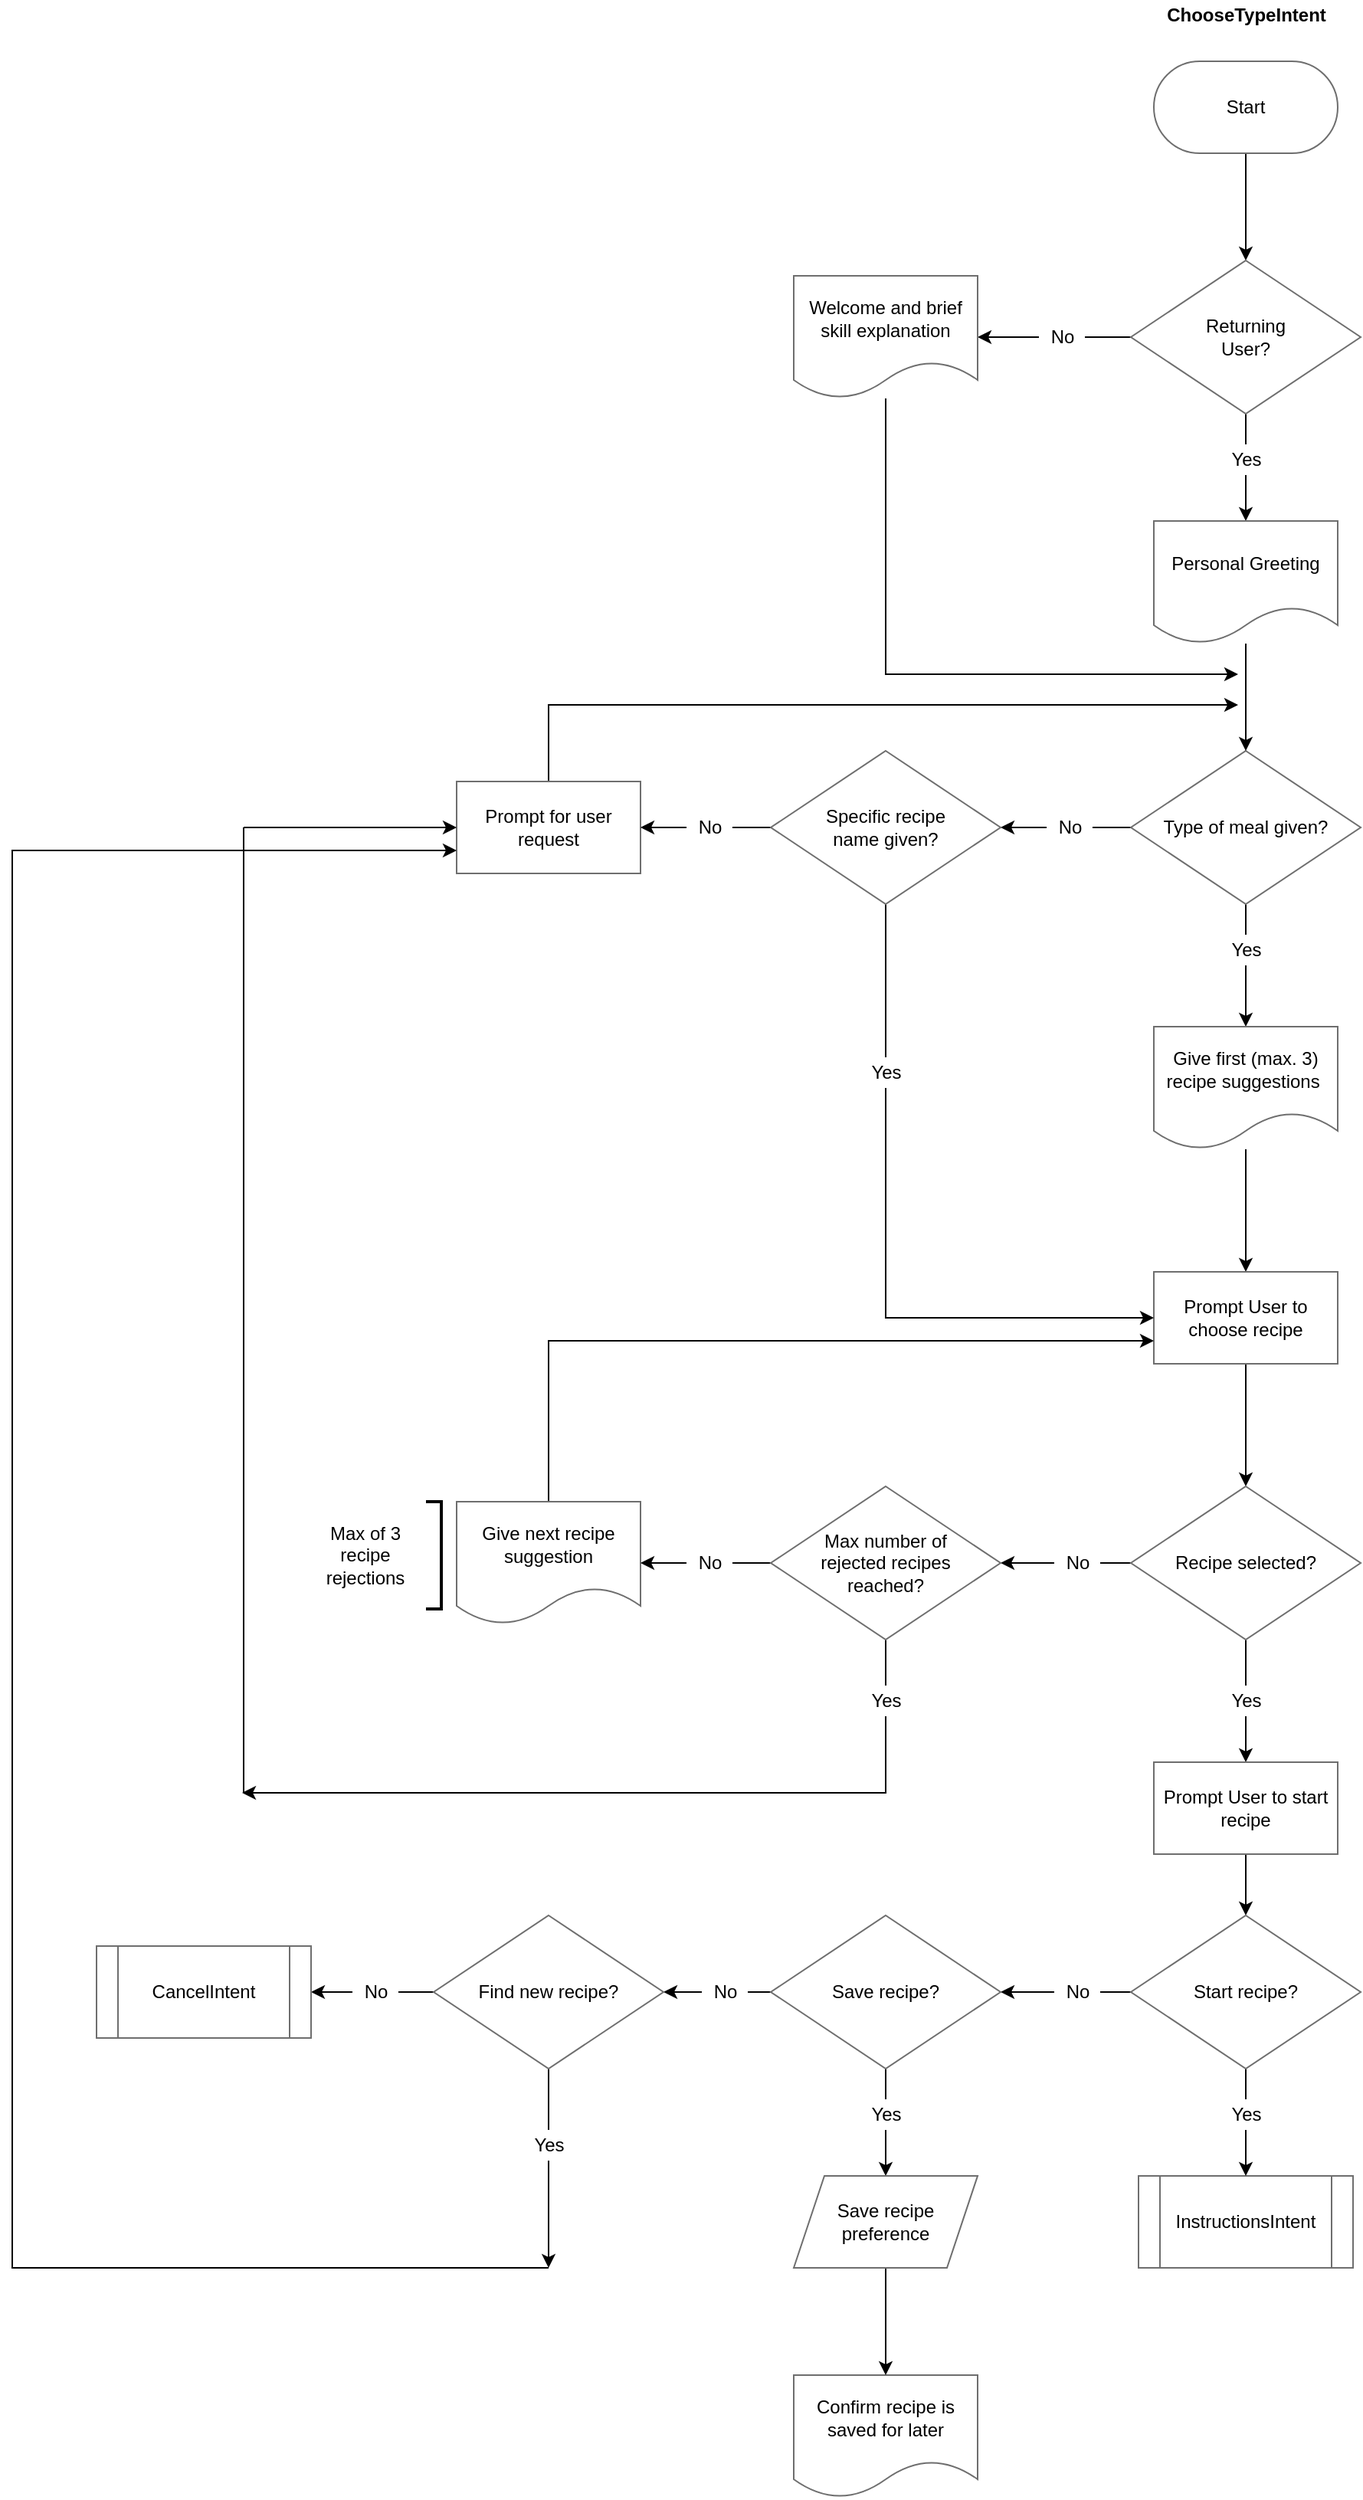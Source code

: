 <mxfile version="13.10.4" type="github">
  <diagram id="aSo_jryYAAWTpokRjIut" name="Page-1">
    <mxGraphModel dx="3144" dy="2184" grid="1" gridSize="10" guides="1" tooltips="1" connect="1" arrows="1" fold="1" page="1" pageScale="1" pageWidth="1500" pageHeight="2000" math="0" shadow="0">
      <root>
        <mxCell id="0" />
        <mxCell id="1" parent="0" />
        <mxCell id="0P2SKMLdg5sXrYt_FusZ-24" style="edgeStyle=orthogonalEdgeStyle;rounded=0;orthogonalLoop=1;jettySize=auto;html=1;exitX=0.5;exitY=1;exitDx=0;exitDy=0;entryX=0.5;entryY=0;entryDx=0;entryDy=0;" edge="1" parent="1" source="0P2SKMLdg5sXrYt_FusZ-1" target="0P2SKMLdg5sXrYt_FusZ-6">
          <mxGeometry relative="1" as="geometry" />
        </mxCell>
        <mxCell id="0P2SKMLdg5sXrYt_FusZ-1" value="Start" style="rounded=1;whiteSpace=wrap;html=1;arcSize=50;strokeColor=#6E6E6E;" vertex="1" parent="1">
          <mxGeometry x="1235" y="120" width="120" height="60" as="geometry" />
        </mxCell>
        <mxCell id="0P2SKMLdg5sXrYt_FusZ-25" style="edgeStyle=orthogonalEdgeStyle;rounded=0;orthogonalLoop=1;jettySize=auto;html=1;exitX=0.5;exitY=1;exitDx=0;exitDy=0;entryX=0.5;entryY=0;entryDx=0;entryDy=0;" edge="1" parent="1" source="0P2SKMLdg5sXrYt_FusZ-6" target="0P2SKMLdg5sXrYt_FusZ-9">
          <mxGeometry relative="1" as="geometry" />
        </mxCell>
        <mxCell id="0P2SKMLdg5sXrYt_FusZ-26" style="edgeStyle=orthogonalEdgeStyle;rounded=0;orthogonalLoop=1;jettySize=auto;html=1;exitX=0;exitY=0.5;exitDx=0;exitDy=0;entryX=1;entryY=0.5;entryDx=0;entryDy=0;" edge="1" parent="1" source="0P2SKMLdg5sXrYt_FusZ-6" target="0P2SKMLdg5sXrYt_FusZ-18">
          <mxGeometry relative="1" as="geometry" />
        </mxCell>
        <mxCell id="0P2SKMLdg5sXrYt_FusZ-6" value="Returning&lt;br&gt;User?" style="rhombus;whiteSpace=wrap;html=1;strokeColor=#6E6E6E;" vertex="1" parent="1">
          <mxGeometry x="1220" y="250" width="150" height="100" as="geometry" />
        </mxCell>
        <mxCell id="0P2SKMLdg5sXrYt_FusZ-7" value="&lt;b&gt;ChooseTypeIntent&lt;/b&gt;" style="text;html=1;align=center;verticalAlign=middle;resizable=0;points=[];autosize=1;" vertex="1" parent="1">
          <mxGeometry x="1235" y="80" width="120" height="20" as="geometry" />
        </mxCell>
        <mxCell id="0P2SKMLdg5sXrYt_FusZ-29" style="edgeStyle=orthogonalEdgeStyle;rounded=0;orthogonalLoop=1;jettySize=auto;html=1;exitX=0;exitY=0.5;exitDx=0;exitDy=0;entryX=1;entryY=0.5;entryDx=0;entryDy=0;" edge="1" parent="1" source="0P2SKMLdg5sXrYt_FusZ-8" target="0P2SKMLdg5sXrYt_FusZ-22">
          <mxGeometry relative="1" as="geometry" />
        </mxCell>
        <mxCell id="0P2SKMLdg5sXrYt_FusZ-41" style="edgeStyle=orthogonalEdgeStyle;rounded=0;orthogonalLoop=1;jettySize=auto;html=1;exitX=0.5;exitY=1;exitDx=0;exitDy=0;entryX=0.5;entryY=0;entryDx=0;entryDy=0;" edge="1" parent="1" source="0P2SKMLdg5sXrYt_FusZ-8" target="0P2SKMLdg5sXrYt_FusZ-12">
          <mxGeometry relative="1" as="geometry" />
        </mxCell>
        <mxCell id="0P2SKMLdg5sXrYt_FusZ-8" value="Type of meal given?" style="rhombus;whiteSpace=wrap;html=1;strokeColor=#6E6E6E;" vertex="1" parent="1">
          <mxGeometry x="1220" y="570" width="150" height="100" as="geometry" />
        </mxCell>
        <mxCell id="0P2SKMLdg5sXrYt_FusZ-28" style="edgeStyle=orthogonalEdgeStyle;rounded=0;orthogonalLoop=1;jettySize=auto;html=1;" edge="1" parent="1" source="0P2SKMLdg5sXrYt_FusZ-9" target="0P2SKMLdg5sXrYt_FusZ-8">
          <mxGeometry relative="1" as="geometry" />
        </mxCell>
        <mxCell id="0P2SKMLdg5sXrYt_FusZ-9" value="Personal Greeting" style="shape=document;whiteSpace=wrap;html=1;boundedLbl=1;strokeColor=#6E6E6E;" vertex="1" parent="1">
          <mxGeometry x="1235" y="420" width="120" height="80" as="geometry" />
        </mxCell>
        <mxCell id="0P2SKMLdg5sXrYt_FusZ-47" style="edgeStyle=elbowEdgeStyle;rounded=0;orthogonalLoop=1;jettySize=auto;html=1;entryX=0.5;entryY=0;entryDx=0;entryDy=0;" edge="1" parent="1" source="0P2SKMLdg5sXrYt_FusZ-12" target="0P2SKMLdg5sXrYt_FusZ-13">
          <mxGeometry relative="1" as="geometry">
            <Array as="points">
              <mxPoint x="1295" y="890" />
            </Array>
          </mxGeometry>
        </mxCell>
        <mxCell id="0P2SKMLdg5sXrYt_FusZ-12" value="Give first (max. 3) recipe suggestions&amp;nbsp;" style="shape=document;whiteSpace=wrap;html=1;boundedLbl=1;strokeColor=#6E6E6E;" vertex="1" parent="1">
          <mxGeometry x="1235" y="750" width="120" height="80" as="geometry" />
        </mxCell>
        <mxCell id="0P2SKMLdg5sXrYt_FusZ-48" style="edgeStyle=elbowEdgeStyle;rounded=0;orthogonalLoop=1;jettySize=auto;html=1;exitX=0.5;exitY=1;exitDx=0;exitDy=0;entryX=0.5;entryY=0;entryDx=0;entryDy=0;" edge="1" parent="1" source="0P2SKMLdg5sXrYt_FusZ-13" target="0P2SKMLdg5sXrYt_FusZ-14">
          <mxGeometry relative="1" as="geometry" />
        </mxCell>
        <mxCell id="0P2SKMLdg5sXrYt_FusZ-13" value="Prompt User to choose recipe" style="rounded=0;whiteSpace=wrap;html=1;strokeColor=#6E6E6E;" vertex="1" parent="1">
          <mxGeometry x="1235" y="910" width="120" height="60" as="geometry" />
        </mxCell>
        <mxCell id="0P2SKMLdg5sXrYt_FusZ-49" style="edgeStyle=elbowEdgeStyle;rounded=0;orthogonalLoop=1;jettySize=auto;html=1;exitX=0.5;exitY=1;exitDx=0;exitDy=0;entryX=0.5;entryY=0;entryDx=0;entryDy=0;" edge="1" parent="1" source="0P2SKMLdg5sXrYt_FusZ-14" target="0P2SKMLdg5sXrYt_FusZ-16">
          <mxGeometry relative="1" as="geometry" />
        </mxCell>
        <mxCell id="0P2SKMLdg5sXrYt_FusZ-51" style="edgeStyle=elbowEdgeStyle;rounded=0;orthogonalLoop=1;jettySize=auto;html=1;exitX=0;exitY=0.5;exitDx=0;exitDy=0;entryX=1;entryY=0.5;entryDx=0;entryDy=0;" edge="1" parent="1" source="0P2SKMLdg5sXrYt_FusZ-14">
          <mxGeometry relative="1" as="geometry">
            <mxPoint x="1135" y="1100" as="targetPoint" />
          </mxGeometry>
        </mxCell>
        <mxCell id="0P2SKMLdg5sXrYt_FusZ-14" value="Recipe selected?" style="rhombus;whiteSpace=wrap;html=1;strokeColor=#6E6E6E;" vertex="1" parent="1">
          <mxGeometry x="1220" y="1050" width="150" height="100" as="geometry" />
        </mxCell>
        <mxCell id="0P2SKMLdg5sXrYt_FusZ-15" value="InstructionsIntent" style="shape=process;whiteSpace=wrap;html=1;backgroundOutline=1;strokeColor=#6E6E6E;" vertex="1" parent="1">
          <mxGeometry x="1225" y="1500" width="140" height="60" as="geometry" />
        </mxCell>
        <mxCell id="0P2SKMLdg5sXrYt_FusZ-74" style="edgeStyle=elbowEdgeStyle;rounded=0;orthogonalLoop=1;jettySize=auto;html=1;exitX=0.5;exitY=1;exitDx=0;exitDy=0;entryX=0.5;entryY=0;entryDx=0;entryDy=0;" edge="1" parent="1" target="0P2SKMLdg5sXrYt_FusZ-17">
          <mxGeometry relative="1" as="geometry">
            <mxPoint x="1295" y="1250" as="sourcePoint" />
          </mxGeometry>
        </mxCell>
        <mxCell id="0P2SKMLdg5sXrYt_FusZ-16" value="Prompt User to start recipe" style="rounded=0;whiteSpace=wrap;html=1;strokeColor=#6E6E6E;" vertex="1" parent="1">
          <mxGeometry x="1235" y="1230" width="120" height="60" as="geometry" />
        </mxCell>
        <mxCell id="0P2SKMLdg5sXrYt_FusZ-76" style="edgeStyle=elbowEdgeStyle;rounded=0;orthogonalLoop=1;jettySize=auto;html=1;exitX=0.5;exitY=1;exitDx=0;exitDy=0;entryX=0.5;entryY=0;entryDx=0;entryDy=0;" edge="1" parent="1" source="0P2SKMLdg5sXrYt_FusZ-17" target="0P2SKMLdg5sXrYt_FusZ-15">
          <mxGeometry relative="1" as="geometry" />
        </mxCell>
        <mxCell id="0P2SKMLdg5sXrYt_FusZ-100" style="edgeStyle=elbowEdgeStyle;rounded=0;orthogonalLoop=1;jettySize=auto;html=1;exitX=0;exitY=0.5;exitDx=0;exitDy=0;" edge="1" parent="1" source="0P2SKMLdg5sXrYt_FusZ-17" target="0P2SKMLdg5sXrYt_FusZ-79">
          <mxGeometry relative="1" as="geometry" />
        </mxCell>
        <mxCell id="0P2SKMLdg5sXrYt_FusZ-17" value="Start recipe?" style="rhombus;whiteSpace=wrap;html=1;strokeColor=#6E6E6E;" vertex="1" parent="1">
          <mxGeometry x="1220" y="1330" width="150" height="100" as="geometry" />
        </mxCell>
        <mxCell id="0P2SKMLdg5sXrYt_FusZ-35" style="edgeStyle=orthogonalEdgeStyle;rounded=0;orthogonalLoop=1;jettySize=auto;html=1;" edge="1" parent="1" source="0P2SKMLdg5sXrYt_FusZ-18">
          <mxGeometry relative="1" as="geometry">
            <mxPoint x="1290" y="520" as="targetPoint" />
            <mxPoint x="1060" y="370" as="sourcePoint" />
            <Array as="points">
              <mxPoint x="1060" y="520" />
              <mxPoint x="1290" y="520" />
            </Array>
          </mxGeometry>
        </mxCell>
        <mxCell id="0P2SKMLdg5sXrYt_FusZ-18" value="Welcome and brief skill explanation" style="shape=document;whiteSpace=wrap;html=1;boundedLbl=1;strokeColor=#6E6E6E;" vertex="1" parent="1">
          <mxGeometry x="1000" y="260" width="120" height="80" as="geometry" />
        </mxCell>
        <mxCell id="0P2SKMLdg5sXrYt_FusZ-44" style="edgeStyle=elbowEdgeStyle;rounded=0;orthogonalLoop=1;jettySize=auto;html=1;exitX=0.5;exitY=0;exitDx=0;exitDy=0;" edge="1" parent="1" source="0P2SKMLdg5sXrYt_FusZ-21">
          <mxGeometry relative="1" as="geometry">
            <mxPoint x="1290" y="540" as="targetPoint" />
            <Array as="points">
              <mxPoint x="840" y="570" />
            </Array>
          </mxGeometry>
        </mxCell>
        <mxCell id="0P2SKMLdg5sXrYt_FusZ-21" value="Prompt for user request" style="rounded=0;whiteSpace=wrap;html=1;strokeColor=#6E6E6E;" vertex="1" parent="1">
          <mxGeometry x="780" y="590" width="120" height="60" as="geometry" />
        </mxCell>
        <mxCell id="0P2SKMLdg5sXrYt_FusZ-30" style="edgeStyle=orthogonalEdgeStyle;rounded=0;orthogonalLoop=1;jettySize=auto;html=1;exitX=0;exitY=0.5;exitDx=0;exitDy=0;entryX=1;entryY=0.5;entryDx=0;entryDy=0;" edge="1" parent="1" source="0P2SKMLdg5sXrYt_FusZ-22" target="0P2SKMLdg5sXrYt_FusZ-21">
          <mxGeometry relative="1" as="geometry" />
        </mxCell>
        <mxCell id="0P2SKMLdg5sXrYt_FusZ-43" style="edgeStyle=elbowEdgeStyle;rounded=0;orthogonalLoop=1;jettySize=auto;html=1;exitX=0.5;exitY=1;exitDx=0;exitDy=0;entryX=0;entryY=0.5;entryDx=0;entryDy=0;" edge="1" parent="1" source="0P2SKMLdg5sXrYt_FusZ-22" target="0P2SKMLdg5sXrYt_FusZ-13">
          <mxGeometry relative="1" as="geometry">
            <mxPoint x="1230" y="930" as="targetPoint" />
            <Array as="points">
              <mxPoint x="1060" y="810" />
              <mxPoint x="1060" y="720" />
            </Array>
          </mxGeometry>
        </mxCell>
        <mxCell id="0P2SKMLdg5sXrYt_FusZ-22" value="Specific recipe &lt;br&gt;name given?" style="rhombus;whiteSpace=wrap;html=1;strokeColor=#6E6E6E;" vertex="1" parent="1">
          <mxGeometry x="985" y="570" width="150" height="100" as="geometry" />
        </mxCell>
        <mxCell id="0P2SKMLdg5sXrYt_FusZ-36" value="Yes" style="text;html=1;align=center;verticalAlign=middle;resizable=0;points=[];autosize=1;fillColor=#ffffff;" vertex="1" parent="1">
          <mxGeometry x="1275" y="370" width="40" height="20" as="geometry" />
        </mxCell>
        <mxCell id="0P2SKMLdg5sXrYt_FusZ-37" value="No" style="text;html=1;align=center;verticalAlign=middle;resizable=0;points=[];autosize=1;fillColor=#ffffff;" vertex="1" parent="1">
          <mxGeometry x="1160" y="290" width="30" height="20" as="geometry" />
        </mxCell>
        <mxCell id="0P2SKMLdg5sXrYt_FusZ-38" value="No" style="text;html=1;align=center;verticalAlign=middle;resizable=0;points=[];autosize=1;fillColor=#ffffff;" vertex="1" parent="1">
          <mxGeometry x="1165" y="610" width="30" height="20" as="geometry" />
        </mxCell>
        <mxCell id="0P2SKMLdg5sXrYt_FusZ-40" value="No" style="text;html=1;align=center;verticalAlign=middle;resizable=0;points=[];autosize=1;fillColor=#ffffff;" vertex="1" parent="1">
          <mxGeometry x="930" y="610" width="30" height="20" as="geometry" />
        </mxCell>
        <mxCell id="0P2SKMLdg5sXrYt_FusZ-45" value="Yes" style="text;html=1;align=center;verticalAlign=middle;resizable=0;points=[];autosize=1;fillColor=#ffffff;" vertex="1" parent="1">
          <mxGeometry x="1040" y="770" width="40" height="20" as="geometry" />
        </mxCell>
        <mxCell id="0P2SKMLdg5sXrYt_FusZ-46" value="Yes" style="text;html=1;align=center;verticalAlign=middle;resizable=0;points=[];autosize=1;fillColor=#ffffff;" vertex="1" parent="1">
          <mxGeometry x="1275" y="690" width="40" height="20" as="geometry" />
        </mxCell>
        <mxCell id="0P2SKMLdg5sXrYt_FusZ-50" value="Yes" style="text;html=1;align=center;verticalAlign=middle;resizable=0;points=[];autosize=1;fillColor=#ffffff;" vertex="1" parent="1">
          <mxGeometry x="1275" y="1180" width="40" height="20" as="geometry" />
        </mxCell>
        <mxCell id="0P2SKMLdg5sXrYt_FusZ-52" value="No" style="text;html=1;align=center;verticalAlign=middle;resizable=0;points=[];autosize=1;fillColor=#ffffff;" vertex="1" parent="1">
          <mxGeometry x="1170" y="1090" width="30" height="20" as="geometry" />
        </mxCell>
        <mxCell id="0P2SKMLdg5sXrYt_FusZ-57" style="edgeStyle=elbowEdgeStyle;rounded=0;orthogonalLoop=1;jettySize=auto;html=1;exitX=0.5;exitY=0;exitDx=0;exitDy=0;entryX=0;entryY=0.75;entryDx=0;entryDy=0;" edge="1" parent="1" source="0P2SKMLdg5sXrYt_FusZ-54" target="0P2SKMLdg5sXrYt_FusZ-13">
          <mxGeometry relative="1" as="geometry">
            <mxPoint x="1290" y="1020" as="targetPoint" />
            <Array as="points">
              <mxPoint x="840" y="1010" />
              <mxPoint x="1070" y="970" />
              <mxPoint x="840" y="1040" />
            </Array>
          </mxGeometry>
        </mxCell>
        <mxCell id="0P2SKMLdg5sXrYt_FusZ-54" value="Give next recipe suggestion" style="shape=document;whiteSpace=wrap;html=1;boundedLbl=1;strokeColor=#6E6E6E;" vertex="1" parent="1">
          <mxGeometry x="780" y="1060" width="120" height="80" as="geometry" />
        </mxCell>
        <mxCell id="0P2SKMLdg5sXrYt_FusZ-58" value="Max of 3&lt;br&gt;recipe&lt;br&gt;rejections" style="text;html=1;align=center;verticalAlign=middle;resizable=0;points=[];autosize=1;" vertex="1" parent="1">
          <mxGeometry x="685" y="1070" width="70" height="50" as="geometry" />
        </mxCell>
        <mxCell id="0P2SKMLdg5sXrYt_FusZ-59" value="" style="strokeWidth=2;html=1;shape=mxgraph.flowchart.annotation_1;align=left;pointerEvents=1;fillColor=#ffffff;rotation=-180;" vertex="1" parent="1">
          <mxGeometry x="760" y="1060" width="10" height="70" as="geometry" />
        </mxCell>
        <mxCell id="0P2SKMLdg5sXrYt_FusZ-61" style="edgeStyle=elbowEdgeStyle;rounded=0;orthogonalLoop=1;jettySize=auto;html=1;exitX=0;exitY=0.5;exitDx=0;exitDy=0;entryX=1;entryY=0.5;entryDx=0;entryDy=0;" edge="1" parent="1" source="0P2SKMLdg5sXrYt_FusZ-60" target="0P2SKMLdg5sXrYt_FusZ-54">
          <mxGeometry relative="1" as="geometry" />
        </mxCell>
        <mxCell id="0P2SKMLdg5sXrYt_FusZ-66" style="edgeStyle=elbowEdgeStyle;rounded=0;orthogonalLoop=1;jettySize=auto;html=1;exitX=0.5;exitY=1;exitDx=0;exitDy=0;" edge="1" parent="1" source="0P2SKMLdg5sXrYt_FusZ-60">
          <mxGeometry relative="1" as="geometry">
            <mxPoint x="640" y="1250" as="targetPoint" />
            <Array as="points">
              <mxPoint x="1060" y="1210" />
              <mxPoint x="780" y="1240" />
              <mxPoint x="1060" y="1160" />
              <mxPoint x="750" y="1180" />
              <mxPoint x="640" y="1180" />
            </Array>
          </mxGeometry>
        </mxCell>
        <mxCell id="0P2SKMLdg5sXrYt_FusZ-60" value="Max number of &lt;br&gt;rejected recipes &lt;br&gt;reached?" style="rhombus;whiteSpace=wrap;html=1;strokeColor=#6E6E6E;" vertex="1" parent="1">
          <mxGeometry x="985" y="1050" width="150" height="100" as="geometry" />
        </mxCell>
        <mxCell id="0P2SKMLdg5sXrYt_FusZ-62" value="No" style="text;html=1;align=center;verticalAlign=middle;resizable=0;points=[];autosize=1;fillColor=#ffffff;" vertex="1" parent="1">
          <mxGeometry x="930" y="1090" width="30" height="20" as="geometry" />
        </mxCell>
        <mxCell id="0P2SKMLdg5sXrYt_FusZ-70" style="edgeStyle=elbowEdgeStyle;rounded=0;orthogonalLoop=1;jettySize=auto;html=1;entryX=0;entryY=0.5;entryDx=0;entryDy=0;" edge="1" parent="1" source="0P2SKMLdg5sXrYt_FusZ-69" target="0P2SKMLdg5sXrYt_FusZ-21">
          <mxGeometry relative="1" as="geometry">
            <Array as="points">
              <mxPoint x="720" y="620" />
              <mxPoint x="680" y="620" />
            </Array>
          </mxGeometry>
        </mxCell>
        <mxCell id="0P2SKMLdg5sXrYt_FusZ-69" value="" style="line;strokeWidth=1;direction=south;html=1;perimeter=backbonePerimeter;points=[];outlineConnect=0;fillColor=#ffffff;" vertex="1" parent="1">
          <mxGeometry x="636" y="620" width="10" height="630" as="geometry" />
        </mxCell>
        <mxCell id="0P2SKMLdg5sXrYt_FusZ-75" value="Yes" style="text;html=1;align=center;verticalAlign=middle;resizable=0;points=[];autosize=1;fillColor=#ffffff;" vertex="1" parent="1">
          <mxGeometry x="1275" y="1450" width="40" height="20" as="geometry" />
        </mxCell>
        <mxCell id="0P2SKMLdg5sXrYt_FusZ-99" style="edgeStyle=elbowEdgeStyle;rounded=0;orthogonalLoop=1;jettySize=auto;html=1;exitX=0;exitY=0.5;exitDx=0;exitDy=0;entryX=1;entryY=0.5;entryDx=0;entryDy=0;" edge="1" parent="1" target="0P2SKMLdg5sXrYt_FusZ-85">
          <mxGeometry relative="1" as="geometry">
            <mxPoint x="1000" y="1380" as="sourcePoint" />
          </mxGeometry>
        </mxCell>
        <mxCell id="0P2SKMLdg5sXrYt_FusZ-106" style="edgeStyle=elbowEdgeStyle;rounded=0;orthogonalLoop=1;jettySize=auto;html=1;exitX=0.5;exitY=1;exitDx=0;exitDy=0;" edge="1" parent="1" source="0P2SKMLdg5sXrYt_FusZ-79" target="0P2SKMLdg5sXrYt_FusZ-104">
          <mxGeometry relative="1" as="geometry" />
        </mxCell>
        <mxCell id="0P2SKMLdg5sXrYt_FusZ-79" value="Save recipe?" style="rhombus;whiteSpace=wrap;html=1;strokeColor=#6E6E6E;" vertex="1" parent="1">
          <mxGeometry x="985" y="1330" width="150" height="100" as="geometry" />
        </mxCell>
        <mxCell id="0P2SKMLdg5sXrYt_FusZ-80" value="Confirm recipe is saved for later" style="shape=document;whiteSpace=wrap;html=1;boundedLbl=1;strokeColor=#6E6E6E;" vertex="1" parent="1">
          <mxGeometry x="1000" y="1630" width="120" height="80" as="geometry" />
        </mxCell>
        <mxCell id="0P2SKMLdg5sXrYt_FusZ-82" value="Yes" style="text;html=1;align=center;verticalAlign=middle;resizable=0;points=[];autosize=1;fillColor=#ffffff;" vertex="1" parent="1">
          <mxGeometry x="1040" y="1180" width="40" height="20" as="geometry" />
        </mxCell>
        <mxCell id="0P2SKMLdg5sXrYt_FusZ-108" style="edgeStyle=elbowEdgeStyle;rounded=0;orthogonalLoop=1;jettySize=auto;html=1;exitX=0;exitY=0.5;exitDx=0;exitDy=0;" edge="1" parent="1" source="0P2SKMLdg5sXrYt_FusZ-85" target="0P2SKMLdg5sXrYt_FusZ-90">
          <mxGeometry relative="1" as="geometry" />
        </mxCell>
        <mxCell id="0P2SKMLdg5sXrYt_FusZ-113" style="edgeStyle=elbowEdgeStyle;rounded=0;orthogonalLoop=1;jettySize=auto;html=1;exitX=0.5;exitY=1;exitDx=0;exitDy=0;" edge="1" parent="1" source="0P2SKMLdg5sXrYt_FusZ-85">
          <mxGeometry relative="1" as="geometry">
            <mxPoint x="840" y="1560" as="targetPoint" />
          </mxGeometry>
        </mxCell>
        <mxCell id="0P2SKMLdg5sXrYt_FusZ-85" value="Find new recipe?" style="rhombus;whiteSpace=wrap;html=1;strokeColor=#6E6E6E;" vertex="1" parent="1">
          <mxGeometry x="765" y="1330" width="150" height="100" as="geometry" />
        </mxCell>
        <mxCell id="0P2SKMLdg5sXrYt_FusZ-90" value="CancelIntent" style="shape=process;whiteSpace=wrap;html=1;backgroundOutline=1;strokeColor=#6E6E6E;" vertex="1" parent="1">
          <mxGeometry x="545" y="1350" width="140" height="60" as="geometry" />
        </mxCell>
        <mxCell id="0P2SKMLdg5sXrYt_FusZ-101" value="No" style="text;html=1;align=center;verticalAlign=middle;resizable=0;points=[];autosize=1;fillColor=#ffffff;" vertex="1" parent="1">
          <mxGeometry x="1170" y="1370" width="30" height="20" as="geometry" />
        </mxCell>
        <mxCell id="0P2SKMLdg5sXrYt_FusZ-103" value="No" style="text;html=1;align=center;verticalAlign=middle;resizable=0;points=[];autosize=1;fillColor=#ffffff;" vertex="1" parent="1">
          <mxGeometry x="940" y="1370" width="30" height="20" as="geometry" />
        </mxCell>
        <mxCell id="0P2SKMLdg5sXrYt_FusZ-107" style="edgeStyle=elbowEdgeStyle;rounded=0;orthogonalLoop=1;jettySize=auto;html=1;exitX=0.5;exitY=1;exitDx=0;exitDy=0;" edge="1" parent="1" source="0P2SKMLdg5sXrYt_FusZ-104" target="0P2SKMLdg5sXrYt_FusZ-80">
          <mxGeometry relative="1" as="geometry" />
        </mxCell>
        <mxCell id="0P2SKMLdg5sXrYt_FusZ-104" value="Save recipe preference" style="shape=parallelogram;perimeter=parallelogramPerimeter;whiteSpace=wrap;html=1;fixedSize=1;strokeColor=#6E6E6E;strokeWidth=1;fillColor=#ffffff;" vertex="1" parent="1">
          <mxGeometry x="1000" y="1500" width="120" height="60" as="geometry" />
        </mxCell>
        <mxCell id="0P2SKMLdg5sXrYt_FusZ-109" value="No" style="text;html=1;align=center;verticalAlign=middle;resizable=0;points=[];autosize=1;fillColor=#ffffff;" vertex="1" parent="1">
          <mxGeometry x="712" y="1370" width="30" height="20" as="geometry" />
        </mxCell>
        <mxCell id="0P2SKMLdg5sXrYt_FusZ-110" value="Yes" style="text;html=1;align=center;verticalAlign=middle;resizable=0;points=[];autosize=1;fillColor=#ffffff;" vertex="1" parent="1">
          <mxGeometry x="1040" y="1450" width="40" height="20" as="geometry" />
        </mxCell>
        <mxCell id="0P2SKMLdg5sXrYt_FusZ-117" style="edgeStyle=elbowEdgeStyle;rounded=0;orthogonalLoop=1;jettySize=auto;html=1;exitX=0.5;exitY=1;exitDx=0;exitDy=0;entryX=0;entryY=0.75;entryDx=0;entryDy=0;" edge="1" parent="1" target="0P2SKMLdg5sXrYt_FusZ-21">
          <mxGeometry relative="1" as="geometry">
            <mxPoint x="840" y="1560" as="sourcePoint" />
            <Array as="points">
              <mxPoint x="490" y="910" />
            </Array>
          </mxGeometry>
        </mxCell>
        <mxCell id="0P2SKMLdg5sXrYt_FusZ-114" value="Yes" style="text;html=1;align=center;verticalAlign=middle;resizable=0;points=[];autosize=1;fillColor=#ffffff;" vertex="1" parent="1">
          <mxGeometry x="820" y="1470" width="40" height="20" as="geometry" />
        </mxCell>
      </root>
    </mxGraphModel>
  </diagram>
</mxfile>
